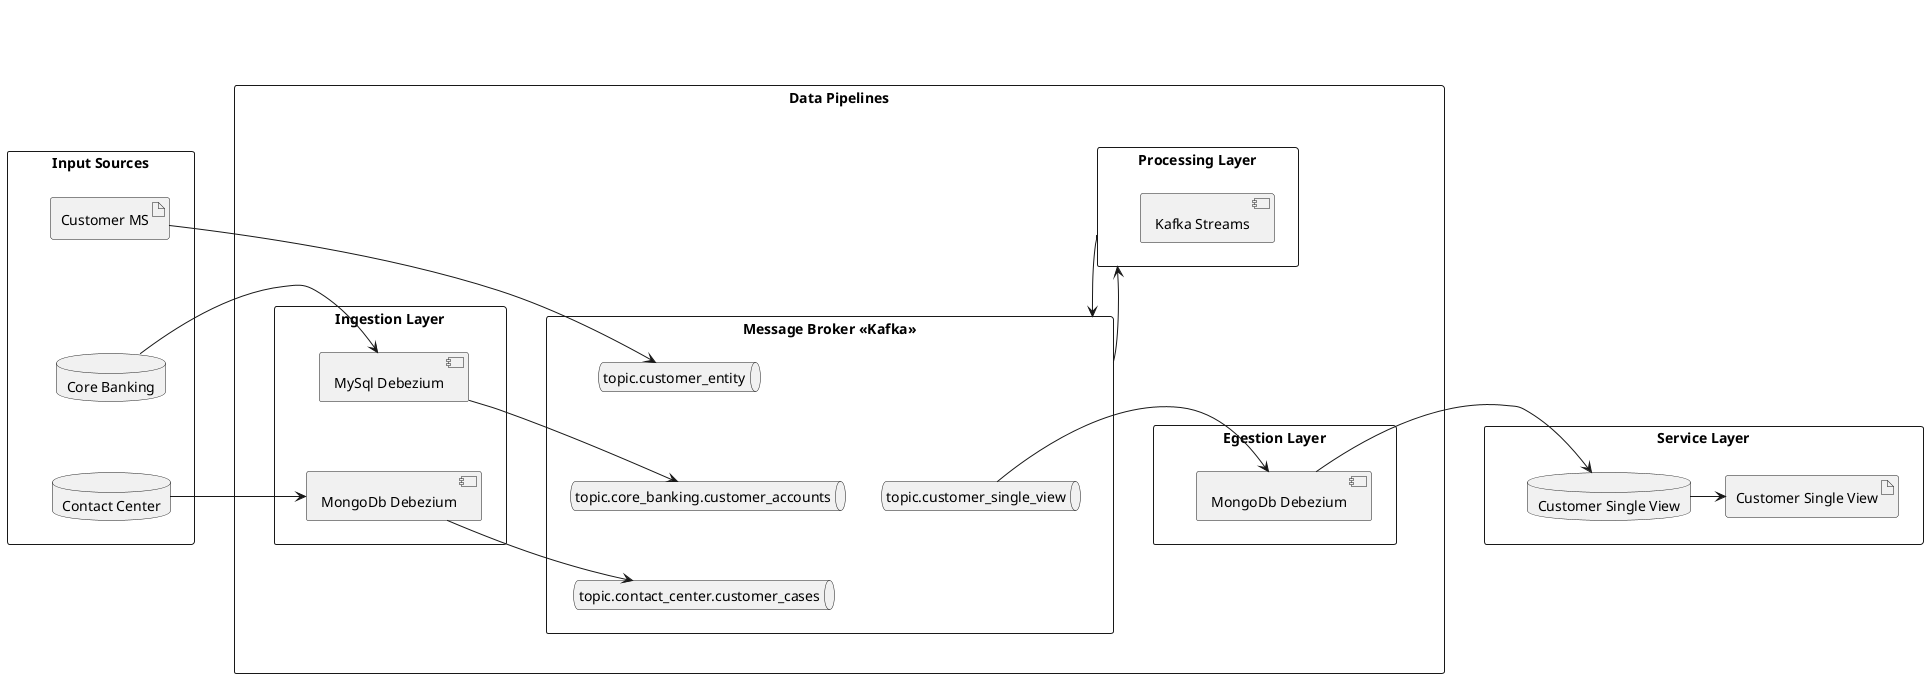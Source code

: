 @startuml
'https://plantuml.com/deployment-diagram

rectangle "Input Sources" as inputs {
    artifact "Customer MS" as ms_customer
    database "Core Banking" as db_core_banking
    database "Contact Center" as db_contact_center
}

rectangle "Data Pipelines" as pipelines {
    rectangle "Ingestion Layer" as ingestion_layer {
       component "MySql Debezium" as ingest_mysql_debezium
       component "MongoDb Debezium" as ingest_mongodb_debezium
    }
    rectangle "Message Broker <<Kafka>>" as message_broker {
        queue "topic.customer_entity" as topic_customer_entity
        queue "topic.core_banking.customer_accounts" as topic_core_banking_customer_accounts
        queue "topic.contact_center.customer_cases" as topic_contact_center_customer_cases
        queue "topic.customer_single_view" as topic_customer_single_view
       }

    rectangle "Processing Layer" as processing_layer {
        component "Kafka Streams"
    }

    rectangle "Egestion Layer" as egestion_layer {
       component "MongoDb Debezium" as egest_mongodb_debezium
    }

}

rectangle "Service Layer" as service_layer {
    artifact "Customer Single View" as ms_customer_single_view
    database "Customer Single View" as db_customer_single_view
}

inputs -[hidden]r-> pipelines
pipelines -[hidden]r-> service_layer

ingestion_layer -[hidden]r-> message_broker
message_broker -[hidden]r-> egestion_layer


ingestion_layer -[hidden]u-> processing_layer
message_broker -u-> processing_layer
egestion_layer -[hidden]u-> processing_layer

processing_layer -> message_broker

topic_customer_entity -[hidden]d-> topic_core_banking_customer_accounts
topic_core_banking_customer_accounts -[hidden]d-> topic_contact_center_customer_cases
topic_customer_single_view -[hidden]l-> topic_core_banking_customer_accounts

ms_customer -[hidden]d-> db_core_banking
db_core_banking -[hidden]d-> db_contact_center

ingest_mysql_debezium -[hidden]d-> ingest_mongodb_debezium

db_core_banking -r-> ingest_mysql_debezium
db_contact_center -r-> ingest_mongodb_debezium

ms_customer -r-> topic_customer_entity
ingest_mysql_debezium -r-> topic_core_banking_customer_accounts
ingest_mongodb_debezium -r-> topic_contact_center_customer_cases

egest_mongodb_debezium -r-> db_customer_single_view
topic_customer_single_view -r-> egest_mongodb_debezium

db_customer_single_view -r-> ms_customer_single_view


@enduml